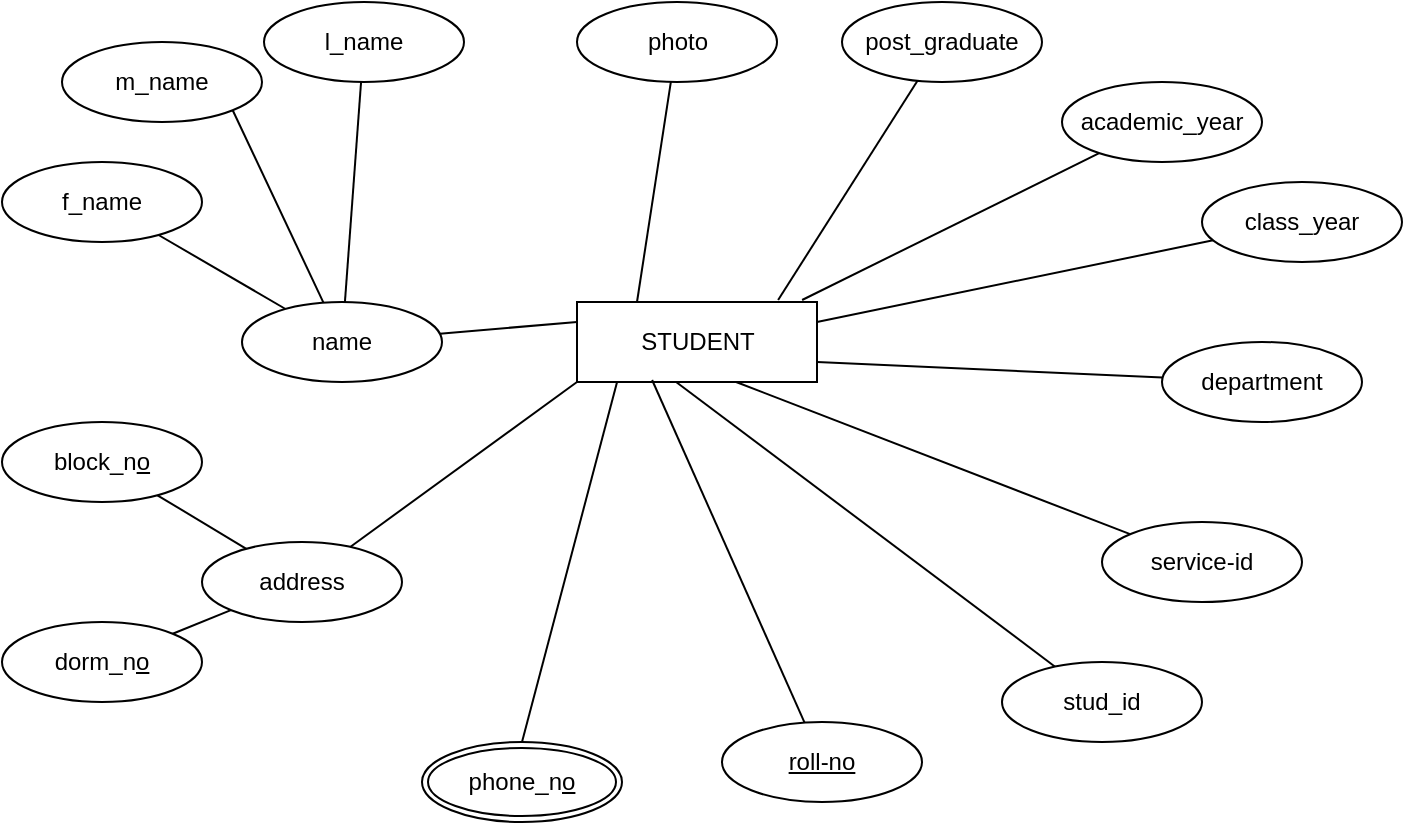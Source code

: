 <mxfile version="20.6.2" type="device" pages="5"><diagram id="R2lEEEUBdFMjLlhIrx00" name="student_entity"><mxGraphModel dx="868" dy="522" grid="1" gridSize="10" guides="1" tooltips="1" connect="1" arrows="1" fold="1" page="1" pageScale="1" pageWidth="1654" pageHeight="1169" math="0" shadow="0" extFonts="Permanent Marker^https://fonts.googleapis.com/css?family=Permanent+Marker"><root><mxCell id="0"/><mxCell id="1" parent="0"/><mxCell id="3lCLIs1Sbr82nIP9RDkH-2" value="STUDENT" style="rounded=0;whiteSpace=wrap;html=1;" parent="1" vertex="1"><mxGeometry x="347.5" y="190" width="120" height="40" as="geometry"/></mxCell><mxCell id="3lCLIs1Sbr82nIP9RDkH-45" style="edgeStyle=none;rounded=1;orthogonalLoop=1;jettySize=auto;html=1;entryX=0.167;entryY=1;entryDx=0;entryDy=0;entryPerimeter=0;strokeWidth=1;endArrow=none;endFill=0;exitX=0.5;exitY=0;exitDx=0;exitDy=0;" parent="1" source="eTL3BSv8FTnXXV01VEl--1" target="3lCLIs1Sbr82nIP9RDkH-2" edge="1"><mxGeometry relative="1" as="geometry"><mxPoint x="266" y="388" as="sourcePoint"/></mxGeometry></mxCell><mxCell id="eTL3BSv8FTnXXV01VEl--1" value="phone_n&lt;u&gt;o&lt;/u&gt;" style="ellipse;shape=doubleEllipse;margin=3;whiteSpace=wrap;html=1;align=center;" parent="1" vertex="1"><mxGeometry x="270" y="410" width="100" height="40" as="geometry"/></mxCell><mxCell id="eTL3BSv8FTnXXV01VEl--3" style="edgeStyle=none;rounded=1;orthogonalLoop=1;jettySize=auto;html=1;strokeWidth=1;endArrow=none;endFill=0;entryX=0.313;entryY=0.975;entryDx=0;entryDy=0;entryPerimeter=0;" parent="1" source="eTL3BSv8FTnXXV01VEl--2" target="3lCLIs1Sbr82nIP9RDkH-2" edge="1"><mxGeometry relative="1" as="geometry"/></mxCell><mxCell id="eTL3BSv8FTnXXV01VEl--2" value="&lt;u&gt;roll-no&lt;/u&gt;" style="ellipse;whiteSpace=wrap;html=1;align=center;" parent="1" vertex="1"><mxGeometry x="420" y="400" width="100" height="40" as="geometry"/></mxCell><mxCell id="eTL3BSv8FTnXXV01VEl--7" style="edgeStyle=none;rounded=1;orthogonalLoop=1;jettySize=auto;html=1;entryX=0.413;entryY=1;entryDx=0;entryDy=0;entryPerimeter=0;strokeWidth=1;endArrow=none;endFill=0;" parent="1" source="eTL3BSv8FTnXXV01VEl--6" target="3lCLIs1Sbr82nIP9RDkH-2" edge="1"><mxGeometry relative="1" as="geometry"/></mxCell><mxCell id="eTL3BSv8FTnXXV01VEl--6" value="stud_id" style="ellipse;whiteSpace=wrap;html=1;align=center;" parent="1" vertex="1"><mxGeometry x="560" y="370" width="100" height="40" as="geometry"/></mxCell><mxCell id="eTL3BSv8FTnXXV01VEl--9" style="edgeStyle=none;rounded=1;orthogonalLoop=1;jettySize=auto;html=1;entryX=0.663;entryY=1;entryDx=0;entryDy=0;entryPerimeter=0;strokeWidth=1;endArrow=none;endFill=0;" parent="1" source="eTL3BSv8FTnXXV01VEl--8" target="3lCLIs1Sbr82nIP9RDkH-2" edge="1"><mxGeometry relative="1" as="geometry"/></mxCell><mxCell id="eTL3BSv8FTnXXV01VEl--8" value="service-id" style="ellipse;whiteSpace=wrap;html=1;align=center;" parent="1" vertex="1"><mxGeometry x="610" y="300" width="100" height="40" as="geometry"/></mxCell><mxCell id="eTL3BSv8FTnXXV01VEl--12" style="edgeStyle=none;rounded=1;orthogonalLoop=1;jettySize=auto;html=1;strokeWidth=1;endArrow=none;endFill=0;entryX=1;entryY=0.75;entryDx=0;entryDy=0;" parent="1" source="eTL3BSv8FTnXXV01VEl--10" target="3lCLIs1Sbr82nIP9RDkH-2" edge="1"><mxGeometry relative="1" as="geometry"><mxPoint x="519.68" y="222.258" as="targetPoint"/></mxGeometry></mxCell><mxCell id="eTL3BSv8FTnXXV01VEl--10" value="department" style="ellipse;whiteSpace=wrap;html=1;align=center;" parent="1" vertex="1"><mxGeometry x="640" y="210" width="100" height="40" as="geometry"/></mxCell><mxCell id="eTL3BSv8FTnXXV01VEl--14" style="edgeStyle=none;rounded=1;orthogonalLoop=1;jettySize=auto;html=1;entryX=1;entryY=0.25;entryDx=0;entryDy=0;strokeWidth=1;endArrow=none;endFill=0;" parent="1" source="eTL3BSv8FTnXXV01VEl--13" target="3lCLIs1Sbr82nIP9RDkH-2" edge="1"><mxGeometry relative="1" as="geometry"/></mxCell><mxCell id="eTL3BSv8FTnXXV01VEl--13" value="class_year" style="ellipse;whiteSpace=wrap;html=1;align=center;" parent="1" vertex="1"><mxGeometry x="660" y="130" width="100" height="40" as="geometry"/></mxCell><mxCell id="eTL3BSv8FTnXXV01VEl--18" style="edgeStyle=none;rounded=1;orthogonalLoop=1;jettySize=auto;html=1;entryX=0.838;entryY=-0.025;entryDx=0;entryDy=0;entryPerimeter=0;strokeWidth=1;endArrow=none;endFill=0;" parent="1" source="eTL3BSv8FTnXXV01VEl--17" target="3lCLIs1Sbr82nIP9RDkH-2" edge="1"><mxGeometry relative="1" as="geometry"/></mxCell><mxCell id="eTL3BSv8FTnXXV01VEl--17" value="post_graduate" style="ellipse;whiteSpace=wrap;html=1;align=center;" parent="1" vertex="1"><mxGeometry x="480" y="40" width="100" height="40" as="geometry"/></mxCell><mxCell id="eTL3BSv8FTnXXV01VEl--28" style="edgeStyle=none;rounded=1;orthogonalLoop=1;jettySize=auto;html=1;entryX=0.25;entryY=0;entryDx=0;entryDy=0;strokeWidth=1;endArrow=none;endFill=0;" parent="1" source="eTL3BSv8FTnXXV01VEl--19" target="3lCLIs1Sbr82nIP9RDkH-2" edge="1"><mxGeometry relative="1" as="geometry"/></mxCell><mxCell id="eTL3BSv8FTnXXV01VEl--19" value="photo" style="ellipse;whiteSpace=wrap;html=1;align=center;" parent="1" vertex="1"><mxGeometry x="347.5" y="40" width="100" height="40" as="geometry"/></mxCell><mxCell id="eTL3BSv8FTnXXV01VEl--20" value="m_name" style="ellipse;whiteSpace=wrap;html=1;align=center;" parent="1" vertex="1"><mxGeometry x="90" y="60" width="100" height="40" as="geometry"/></mxCell><mxCell id="eTL3BSv8FTnXXV01VEl--21" value="l_name" style="ellipse;whiteSpace=wrap;html=1;align=center;" parent="1" vertex="1"><mxGeometry x="191" y="40" width="100" height="40" as="geometry"/></mxCell><mxCell id="eTL3BSv8FTnXXV01VEl--22" value="f_name" style="ellipse;whiteSpace=wrap;html=1;align=center;" parent="1" vertex="1"><mxGeometry x="60" y="120" width="100" height="40" as="geometry"/></mxCell><mxCell id="eTL3BSv8FTnXXV01VEl--25" style="edgeStyle=none;rounded=1;orthogonalLoop=1;jettySize=auto;html=1;strokeWidth=1;endArrow=none;endFill=0;" parent="1" source="eTL3BSv8FTnXXV01VEl--24" target="eTL3BSv8FTnXXV01VEl--21" edge="1"><mxGeometry relative="1" as="geometry"/></mxCell><mxCell id="eTL3BSv8FTnXXV01VEl--26" style="edgeStyle=none;rounded=1;orthogonalLoop=1;jettySize=auto;html=1;entryX=1;entryY=1;entryDx=0;entryDy=0;strokeWidth=1;endArrow=none;endFill=0;" parent="1" source="eTL3BSv8FTnXXV01VEl--24" target="eTL3BSv8FTnXXV01VEl--20" edge="1"><mxGeometry relative="1" as="geometry"/></mxCell><mxCell id="eTL3BSv8FTnXXV01VEl--27" style="edgeStyle=none;rounded=1;orthogonalLoop=1;jettySize=auto;html=1;strokeWidth=1;endArrow=none;endFill=0;" parent="1" source="eTL3BSv8FTnXXV01VEl--24" target="eTL3BSv8FTnXXV01VEl--22" edge="1"><mxGeometry relative="1" as="geometry"/></mxCell><mxCell id="eTL3BSv8FTnXXV01VEl--29" style="edgeStyle=none;rounded=1;orthogonalLoop=1;jettySize=auto;html=1;entryX=0;entryY=0.25;entryDx=0;entryDy=0;strokeWidth=1;endArrow=none;endFill=0;" parent="1" source="eTL3BSv8FTnXXV01VEl--24" target="3lCLIs1Sbr82nIP9RDkH-2" edge="1"><mxGeometry relative="1" as="geometry"/></mxCell><mxCell id="eTL3BSv8FTnXXV01VEl--24" value="name" style="ellipse;whiteSpace=wrap;html=1;align=center;" parent="1" vertex="1"><mxGeometry x="180" y="190" width="100" height="40" as="geometry"/></mxCell><mxCell id="eTL3BSv8FTnXXV01VEl--32" value="" style="edgeStyle=none;rounded=1;orthogonalLoop=1;jettySize=auto;html=1;strokeWidth=1;endArrow=none;endFill=0;" parent="1" source="eTL3BSv8FTnXXV01VEl--30" target="eTL3BSv8FTnXXV01VEl--31" edge="1"><mxGeometry relative="1" as="geometry"/></mxCell><mxCell id="eTL3BSv8FTnXXV01VEl--34" value="" style="edgeStyle=none;rounded=1;orthogonalLoop=1;jettySize=auto;html=1;strokeWidth=1;endArrow=none;endFill=0;" parent="1" source="eTL3BSv8FTnXXV01VEl--30" target="eTL3BSv8FTnXXV01VEl--33" edge="1"><mxGeometry relative="1" as="geometry"/></mxCell><mxCell id="eTL3BSv8FTnXXV01VEl--35" style="edgeStyle=none;rounded=1;orthogonalLoop=1;jettySize=auto;html=1;entryX=0;entryY=1;entryDx=0;entryDy=0;strokeWidth=1;endArrow=none;endFill=0;" parent="1" source="eTL3BSv8FTnXXV01VEl--30" target="3lCLIs1Sbr82nIP9RDkH-2" edge="1"><mxGeometry relative="1" as="geometry"/></mxCell><mxCell id="eTL3BSv8FTnXXV01VEl--30" value="address" style="ellipse;whiteSpace=wrap;html=1;align=center;" parent="1" vertex="1"><mxGeometry x="160" y="310" width="100" height="40" as="geometry"/></mxCell><mxCell id="eTL3BSv8FTnXXV01VEl--31" value="block_n&lt;u&gt;o&lt;/u&gt;" style="ellipse;whiteSpace=wrap;html=1;align=center;" parent="1" vertex="1"><mxGeometry x="60" y="250" width="100" height="40" as="geometry"/></mxCell><mxCell id="eTL3BSv8FTnXXV01VEl--33" value="dorm_n&lt;u&gt;o&lt;/u&gt;" style="ellipse;whiteSpace=wrap;html=1;align=center;" parent="1" vertex="1"><mxGeometry x="60" y="350" width="100" height="40" as="geometry"/></mxCell><mxCell id="PT-zSwNJABJ3bzTYRaYf-3" style="edgeStyle=none;rounded=0;orthogonalLoop=1;jettySize=auto;html=1;entryX=0.938;entryY=-0.025;entryDx=0;entryDy=0;entryPerimeter=0;fontSize=12;startArrow=none;startFill=0;endArrow=none;endFill=0;" edge="1" parent="1" source="PT-zSwNJABJ3bzTYRaYf-1" target="3lCLIs1Sbr82nIP9RDkH-2"><mxGeometry relative="1" as="geometry"/></mxCell><mxCell id="PT-zSwNJABJ3bzTYRaYf-1" value="academic_year" style="ellipse;whiteSpace=wrap;html=1;align=center;fontSize=12;" vertex="1" parent="1"><mxGeometry x="590" y="80" width="100" height="40" as="geometry"/></mxCell></root></mxGraphModel></diagram><diagram id="e_p_36cHYOEIlNm9O7Ch" name="device_entity"><mxGraphModel dx="423" dy="513" grid="1" gridSize="10" guides="1" tooltips="1" connect="1" arrows="1" fold="1" page="1" pageScale="1" pageWidth="850" pageHeight="1100" math="0" shadow="0"><root><mxCell id="0"/><mxCell id="1" parent="0"/><mxCell id="GQOPeoByC47zeaGwBB3a-14" style="edgeStyle=none;rounded=1;orthogonalLoop=1;jettySize=auto;html=1;strokeWidth=1;endArrow=none;endFill=0;" parent="1" source="GQOPeoByC47zeaGwBB3a-1" target="GQOPeoByC47zeaGwBB3a-36" edge="1"><mxGeometry relative="1" as="geometry"><mxPoint x="535.732" y="326.795" as="targetPoint"/></mxGeometry></mxCell><mxCell id="GQOPeoByC47zeaGwBB3a-15" value="" style="edgeStyle=none;rounded=1;orthogonalLoop=1;jettySize=auto;html=1;strokeWidth=1;endArrow=none;endFill=0;entryX=0;entryY=0.5;entryDx=0;entryDy=0;" parent="1" source="GQOPeoByC47zeaGwBB3a-1" target="GQOPeoByC47zeaGwBB3a-33" edge="1"><mxGeometry relative="1" as="geometry"><mxPoint x="534.605" y="226.017" as="targetPoint"/></mxGeometry></mxCell><mxCell id="GQOPeoByC47zeaGwBB3a-18" value="" style="edgeStyle=none;rounded=1;orthogonalLoop=1;jettySize=auto;html=1;strokeWidth=1;endArrow=none;endFill=0;" parent="1" source="GQOPeoByC47zeaGwBB3a-1" target="GQOPeoByC47zeaGwBB3a-41" edge="1"><mxGeometry relative="1" as="geometry"><mxPoint x="430" y="140" as="targetPoint"/></mxGeometry></mxCell><mxCell id="GQOPeoByC47zeaGwBB3a-19" style="edgeStyle=none;rounded=1;orthogonalLoop=1;jettySize=auto;html=1;strokeWidth=1;endArrow=none;endFill=0;" parent="1" source="GQOPeoByC47zeaGwBB3a-1" edge="1"><mxGeometry relative="1" as="geometry"><mxPoint x="355" y="140" as="targetPoint"/></mxGeometry></mxCell><mxCell id="GQOPeoByC47zeaGwBB3a-20" value="" style="edgeStyle=none;rounded=1;orthogonalLoop=1;jettySize=auto;html=1;strokeWidth=1;endArrow=none;endFill=0;" parent="1" source="GQOPeoByC47zeaGwBB3a-1" target="GQOPeoByC47zeaGwBB3a-39" edge="1"><mxGeometry relative="1" as="geometry"><mxPoint x="258.848" y="279.379" as="targetPoint"/></mxGeometry></mxCell><mxCell id="GQOPeoByC47zeaGwBB3a-21" style="edgeStyle=none;rounded=1;orthogonalLoop=1;jettySize=auto;html=1;strokeWidth=1;endArrow=none;endFill=0;" parent="1" source="GQOPeoByC47zeaGwBB3a-1" target="GQOPeoByC47zeaGwBB3a-32" edge="1"><mxGeometry relative="1" as="geometry"><mxPoint x="238.862" y="190.73" as="targetPoint"/></mxGeometry></mxCell><mxCell id="GQOPeoByC47zeaGwBB3a-1" value="DEVICE" style="rounded=0;whiteSpace=wrap;html=1;" parent="1" vertex="1"><mxGeometry x="375" y="250" width="100" height="40" as="geometry"/></mxCell><mxCell id="GQOPeoByC47zeaGwBB3a-9" style="edgeStyle=none;rounded=1;orthogonalLoop=1;jettySize=auto;html=1;exitX=0;exitY=0.5;exitDx=0;exitDy=0;strokeWidth=1;endArrow=none;endFill=0;" parent="1" edge="1"><mxGeometry relative="1" as="geometry"><mxPoint x="530" y="215" as="sourcePoint"/><mxPoint x="530" y="215" as="targetPoint"/></mxGeometry></mxCell><mxCell id="GQOPeoByC47zeaGwBB3a-27" value="" style="edgeStyle=none;rounded=1;orthogonalLoop=1;jettySize=auto;html=1;strokeWidth=1;endArrow=none;endFill=0;" parent="1" source="GQOPeoByC47zeaGwBB3a-37" target="GQOPeoByC47zeaGwBB3a-1" edge="1"><mxGeometry relative="1" as="geometry"><mxPoint x="422.603" y="380.035" as="sourcePoint"/></mxGeometry></mxCell><mxCell id="GQOPeoByC47zeaGwBB3a-26" style="edgeStyle=none;rounded=1;orthogonalLoop=1;jettySize=auto;html=1;strokeWidth=1;endArrow=none;endFill=0;" parent="1" source="GQOPeoByC47zeaGwBB3a-38" target="GQOPeoByC47zeaGwBB3a-1" edge="1"><mxGeometry relative="1" as="geometry"><mxPoint x="320.495" y="361.529" as="sourcePoint"/></mxGeometry></mxCell><mxCell id="GQOPeoByC47zeaGwBB3a-32" value="&lt;span style=&quot;border-bottom: 1px dotted&quot;&gt;sevice-id&lt;/span&gt;" style="ellipse;whiteSpace=wrap;html=1;align=center;" parent="1" vertex="1"><mxGeometry x="170" y="160" width="100" height="40" as="geometry"/></mxCell><mxCell id="GQOPeoByC47zeaGwBB3a-33" value="roll-no" style="ellipse;whiteSpace=wrap;html=1;align=center;fontStyle=4;" parent="1" vertex="1"><mxGeometry x="550" y="210" width="100" height="40" as="geometry"/></mxCell><mxCell id="GQOPeoByC47zeaGwBB3a-36" value="device_type" style="ellipse;whiteSpace=wrap;html=1;align=center;" parent="1" vertex="1"><mxGeometry x="530" y="330" width="100" height="40" as="geometry"/></mxCell><mxCell id="GQOPeoByC47zeaGwBB3a-37" value="brand" style="ellipse;whiteSpace=wrap;html=1;align=center;" parent="1" vertex="1"><mxGeometry x="400" y="400" width="100" height="40" as="geometry"/></mxCell><mxCell id="GQOPeoByC47zeaGwBB3a-38" value="date" style="ellipse;whiteSpace=wrap;html=1;align=center;" parent="1" vertex="1"><mxGeometry x="230" y="380" width="100" height="40" as="geometry"/></mxCell><mxCell id="GQOPeoByC47zeaGwBB3a-39" value="photo" style="ellipse;whiteSpace=wrap;html=1;align=center;" parent="1" vertex="1"><mxGeometry x="130" y="270" width="100" height="40" as="geometry"/></mxCell><mxCell id="GQOPeoByC47zeaGwBB3a-40" value="serial_n&lt;u&gt;o&lt;/u&gt;" style="ellipse;whiteSpace=wrap;html=1;align=center;" parent="1" vertex="1"><mxGeometry x="300" y="100" width="100" height="40" as="geometry"/></mxCell><mxCell id="GQOPeoByC47zeaGwBB3a-41" value="color" style="ellipse;whiteSpace=wrap;html=1;align=center;" parent="1" vertex="1"><mxGeometry x="425" y="90" width="100" height="40" as="geometry"/></mxCell></root></mxGraphModel></diagram><diagram id="d1ASBF0W_-MJeAPQXUZo" name="user_entity"><mxGraphModel dx="604" dy="733" grid="1" gridSize="10" guides="1" tooltips="1" connect="1" arrows="1" fold="1" page="1" pageScale="1" pageWidth="1654" pageHeight="1169" math="0" shadow="0"><root><mxCell id="0"/><mxCell id="1" parent="0"/><mxCell id="t7Odq8k7N0kb7ET9zc82-8" value="" style="rounded=0;orthogonalLoop=1;jettySize=auto;html=1;endArrow=none;endFill=0;exitX=0.5;exitY=0;exitDx=0;exitDy=0;" edge="1" parent="1" source="t7Odq8k7N0kb7ET9zc82-1" target="t7Odq8k7N0kb7ET9zc82-5"><mxGeometry relative="1" as="geometry"/></mxCell><mxCell id="t7Odq8k7N0kb7ET9zc82-9" value="" style="rounded=0;orthogonalLoop=1;jettySize=auto;html=1;startArrow=none;startFill=0;endArrow=none;endFill=0;" edge="1" parent="1" source="t7Odq8k7N0kb7ET9zc82-1" target="t7Odq8k7N0kb7ET9zc82-6"><mxGeometry relative="1" as="geometry"/></mxCell><mxCell id="t7Odq8k7N0kb7ET9zc82-12" value="" style="rounded=0;orthogonalLoop=1;jettySize=auto;html=1;startArrow=none;startFill=0;endArrow=none;endFill=0;" edge="1" parent="1" source="t7Odq8k7N0kb7ET9zc82-1" target="t7Odq8k7N0kb7ET9zc82-4"><mxGeometry relative="1" as="geometry"/></mxCell><mxCell id="t7Odq8k7N0kb7ET9zc82-15" style="edgeStyle=none;rounded=0;orthogonalLoop=1;jettySize=auto;html=1;entryX=0;entryY=0.5;entryDx=0;entryDy=0;startArrow=none;startFill=0;endArrow=none;endFill=0;" edge="1" parent="1" source="t7Odq8k7N0kb7ET9zc82-1" target="t7Odq8k7N0kb7ET9zc82-13"><mxGeometry relative="1" as="geometry"/></mxCell><mxCell id="t7Odq8k7N0kb7ET9zc82-1" value="user" style="whiteSpace=wrap;html=1;align=center;" vertex="1" parent="1"><mxGeometry x="390" y="220" width="100" height="40" as="geometry"/></mxCell><mxCell id="t7Odq8k7N0kb7ET9zc82-4" value="user_name" style="ellipse;whiteSpace=wrap;html=1;align=center;" vertex="1" parent="1"><mxGeometry x="570" y="100" width="100" height="40" as="geometry"/></mxCell><mxCell id="t7Odq8k7N0kb7ET9zc82-5" value="email" style="ellipse;whiteSpace=wrap;html=1;align=center;" vertex="1" parent="1"><mxGeometry x="390" y="80" width="100" height="40" as="geometry"/></mxCell><mxCell id="t7Odq8k7N0kb7ET9zc82-6" value="password" style="ellipse;whiteSpace=wrap;html=1;align=center;" vertex="1" parent="1"><mxGeometry x="220" y="100" width="100" height="40" as="geometry"/></mxCell><mxCell id="t7Odq8k7N0kb7ET9zc82-13" value="user-id" style="ellipse;whiteSpace=wrap;html=1;align=center;fontStyle=5" vertex="1" parent="1"><mxGeometry x="660" y="220" width="100" height="40" as="geometry"/></mxCell></root></mxGraphModel></diagram><diagram id="P3N2d-zeTE78pfzQYs5k" name="student_device_relationship"><mxGraphModel dx="3408" dy="2024" grid="1" gridSize="10" guides="1" tooltips="1" connect="1" arrows="1" fold="1" page="1" pageScale="1" pageWidth="1654" pageHeight="1169" math="0" shadow="0"><root><mxCell id="0"/><mxCell id="1" parent="0"/><mxCell id="fRx49H_RAVgk8YEWT7UX-19" style="edgeStyle=none;rounded=1;orthogonalLoop=1;jettySize=auto;html=1;strokeWidth=1;endArrow=none;endFill=0;" parent="1" source="fRx49H_RAVgk8YEWT7UX-25" target="fRx49H_RAVgk8YEWT7UX-31" edge="1"><mxGeometry relative="1" as="geometry"><mxPoint x="425.732" y="266.795" as="targetPoint"/></mxGeometry></mxCell><mxCell id="fRx49H_RAVgk8YEWT7UX-20" value="" style="edgeStyle=none;rounded=1;orthogonalLoop=1;jettySize=auto;html=1;strokeWidth=1;endArrow=none;endFill=0;entryX=0;entryY=0.5;entryDx=0;entryDy=0;" parent="1" source="fRx49H_RAVgk8YEWT7UX-25" target="fRx49H_RAVgk8YEWT7UX-30" edge="1"><mxGeometry relative="1" as="geometry"><mxPoint x="424.605" y="166.017" as="targetPoint"/></mxGeometry></mxCell><mxCell id="fRx49H_RAVgk8YEWT7UX-21" value="" style="edgeStyle=none;rounded=1;orthogonalLoop=1;jettySize=auto;html=1;strokeWidth=1;endArrow=none;endFill=0;" parent="1" source="fRx49H_RAVgk8YEWT7UX-25" target="fRx49H_RAVgk8YEWT7UX-36" edge="1"><mxGeometry relative="1" as="geometry"><mxPoint x="320" y="80" as="targetPoint"/></mxGeometry></mxCell><mxCell id="fRx49H_RAVgk8YEWT7UX-22" style="edgeStyle=none;rounded=1;orthogonalLoop=1;jettySize=auto;html=1;strokeWidth=1;endArrow=none;endFill=0;" parent="1" source="fRx49H_RAVgk8YEWT7UX-25" edge="1"><mxGeometry relative="1" as="geometry"><mxPoint x="245.0" y="80" as="targetPoint"/></mxGeometry></mxCell><mxCell id="fRx49H_RAVgk8YEWT7UX-23" value="" style="edgeStyle=none;rounded=1;orthogonalLoop=1;jettySize=auto;html=1;strokeWidth=1;endArrow=none;endFill=0;" parent="1" source="fRx49H_RAVgk8YEWT7UX-25" target="fRx49H_RAVgk8YEWT7UX-34" edge="1"><mxGeometry relative="1" as="geometry"><mxPoint x="148.848" y="219.379" as="targetPoint"/></mxGeometry></mxCell><mxCell id="fRx49H_RAVgk8YEWT7UX-24" style="edgeStyle=none;rounded=1;orthogonalLoop=1;jettySize=auto;html=1;strokeWidth=1;endArrow=none;endFill=0;" parent="1" source="fRx49H_RAVgk8YEWT7UX-25" target="fRx49H_RAVgk8YEWT7UX-29" edge="1"><mxGeometry relative="1" as="geometry"><mxPoint x="128.862" y="130.73" as="targetPoint"/></mxGeometry></mxCell><mxCell id="755htDUIhLSnTS7rdCiu-70" value="" style="edgeStyle=none;rounded=1;orthogonalLoop=1;jettySize=auto;html=1;strokeWidth=1;endArrow=none;endFill=0;entryX=0;entryY=0.5;entryDx=0;entryDy=0;startArrow=ERoneToMany;startFill=0;" parent="1" source="fRx49H_RAVgk8YEWT7UX-25" target="755htDUIhLSnTS7rdCiu-69" edge="1"><mxGeometry relative="1" as="geometry"><mxPoint x="315" y="710" as="targetPoint"/><Array as="points"><mxPoint x="320" y="700"/></Array></mxGeometry></mxCell><mxCell id="fRx49H_RAVgk8YEWT7UX-25" value="DEVICE" style="rounded=0;whiteSpace=wrap;html=1;" parent="1" vertex="1"><mxGeometry x="265" y="190" width="100" height="40" as="geometry"/></mxCell><mxCell id="fRx49H_RAVgk8YEWT7UX-26" style="edgeStyle=none;rounded=1;orthogonalLoop=1;jettySize=auto;html=1;exitX=0;exitY=0.5;exitDx=0;exitDy=0;strokeWidth=1;endArrow=none;endFill=0;" parent="1" edge="1"><mxGeometry relative="1" as="geometry"><mxPoint x="420.0" y="155" as="sourcePoint"/><mxPoint x="420.0" y="155" as="targetPoint"/></mxGeometry></mxCell><mxCell id="fRx49H_RAVgk8YEWT7UX-27" value="" style="edgeStyle=none;rounded=1;orthogonalLoop=1;jettySize=auto;html=1;strokeWidth=1;endArrow=none;endFill=0;" parent="1" source="fRx49H_RAVgk8YEWT7UX-32" target="fRx49H_RAVgk8YEWT7UX-25" edge="1"><mxGeometry relative="1" as="geometry"><mxPoint x="312.603" y="320.035" as="sourcePoint"/></mxGeometry></mxCell><mxCell id="fRx49H_RAVgk8YEWT7UX-28" style="edgeStyle=none;rounded=1;orthogonalLoop=1;jettySize=auto;html=1;strokeWidth=1;endArrow=none;endFill=0;" parent="1" source="fRx49H_RAVgk8YEWT7UX-33" target="fRx49H_RAVgk8YEWT7UX-25" edge="1"><mxGeometry relative="1" as="geometry"><mxPoint x="210.495" y="301.529" as="sourcePoint"/></mxGeometry></mxCell><mxCell id="fRx49H_RAVgk8YEWT7UX-29" value="&lt;span style=&quot;border-bottom: 1px dotted&quot;&gt;sevice-id&lt;/span&gt;" style="ellipse;whiteSpace=wrap;html=1;align=center;" parent="1" vertex="1"><mxGeometry x="60" y="100" width="100" height="40" as="geometry"/></mxCell><mxCell id="fRx49H_RAVgk8YEWT7UX-30" value="roll-no" style="ellipse;whiteSpace=wrap;html=1;align=center;fontStyle=4;" parent="1" vertex="1"><mxGeometry x="450" y="90" width="100" height="40" as="geometry"/></mxCell><mxCell id="fRx49H_RAVgk8YEWT7UX-31" value="device_type" style="ellipse;whiteSpace=wrap;html=1;align=center;" parent="1" vertex="1"><mxGeometry x="470" y="200" width="100" height="40" as="geometry"/></mxCell><mxCell id="fRx49H_RAVgk8YEWT7UX-32" value="brand" style="ellipse;whiteSpace=wrap;html=1;align=center;" parent="1" vertex="1"><mxGeometry x="400" y="300" width="100" height="40" as="geometry"/></mxCell><mxCell id="fRx49H_RAVgk8YEWT7UX-33" value="date" style="ellipse;whiteSpace=wrap;html=1;align=center;" parent="1" vertex="1"><mxGeometry x="120" y="320" width="100" height="40" as="geometry"/></mxCell><mxCell id="fRx49H_RAVgk8YEWT7UX-34" value="photo" style="ellipse;whiteSpace=wrap;html=1;align=center;" parent="1" vertex="1"><mxGeometry x="20" y="210" width="100" height="40" as="geometry"/></mxCell><mxCell id="fRx49H_RAVgk8YEWT7UX-35" value="serial_n&lt;u&gt;o&lt;/u&gt;" style="ellipse;whiteSpace=wrap;html=1;align=center;" parent="1" vertex="1"><mxGeometry x="190" y="40" width="100" height="40" as="geometry"/></mxCell><mxCell id="fRx49H_RAVgk8YEWT7UX-36" value="color" style="ellipse;whiteSpace=wrap;html=1;align=center;" parent="1" vertex="1"><mxGeometry x="315" y="30" width="100" height="40" as="geometry"/></mxCell><mxCell id="755htDUIhLSnTS7rdCiu-106" style="edgeStyle=none;rounded=1;orthogonalLoop=1;jettySize=auto;html=1;strokeWidth=1;fontSize=23;endArrow=none;endFill=0;startArrow=ERone;startFill=0;entryX=1;entryY=0.5;entryDx=0;entryDy=0;exitX=0;exitY=0.5;exitDx=0;exitDy=0;" parent="1" source="755htDUIhLSnTS7rdCiu-75" target="755htDUIhLSnTS7rdCiu-69" edge="1"><mxGeometry relative="1" as="geometry"><mxPoint x="1050" y="700" as="sourcePoint"/><mxPoint x="680" y="650" as="targetPoint"/><Array as="points"><mxPoint x="730" y="700"/></Array></mxGeometry></mxCell><mxCell id="755htDUIhLSnTS7rdCiu-69" value="&lt;font style=&quot;font-size: 23px;&quot;&gt;has&lt;/font&gt;" style="rhombus;whiteSpace=wrap;html=1;rounded=0;" parent="1" vertex="1"><mxGeometry x="430" y="625" width="210" height="150" as="geometry"/></mxCell><mxCell id="755htDUIhLSnTS7rdCiu-75" value="STUDENT" style="rounded=0;whiteSpace=wrap;html=1;" parent="1" vertex="1"><mxGeometry x="1057.5" y="680" width="120" height="40" as="geometry"/></mxCell><mxCell id="755htDUIhLSnTS7rdCiu-76" style="edgeStyle=none;rounded=1;orthogonalLoop=1;jettySize=auto;html=1;entryX=0.167;entryY=1;entryDx=0;entryDy=0;entryPerimeter=0;strokeWidth=1;endArrow=none;endFill=0;exitX=0.5;exitY=0;exitDx=0;exitDy=0;" parent="1" source="755htDUIhLSnTS7rdCiu-77" target="755htDUIhLSnTS7rdCiu-75" edge="1"><mxGeometry relative="1" as="geometry"><mxPoint x="976" y="878" as="sourcePoint"/></mxGeometry></mxCell><mxCell id="755htDUIhLSnTS7rdCiu-77" value="phone_n&lt;u&gt;o&lt;/u&gt;" style="ellipse;shape=doubleEllipse;margin=3;whiteSpace=wrap;html=1;align=center;" parent="1" vertex="1"><mxGeometry x="980" y="900" width="100" height="40" as="geometry"/></mxCell><mxCell id="755htDUIhLSnTS7rdCiu-78" style="edgeStyle=none;rounded=1;orthogonalLoop=1;jettySize=auto;html=1;strokeWidth=1;endArrow=none;endFill=0;entryX=0.313;entryY=0.975;entryDx=0;entryDy=0;entryPerimeter=0;" parent="1" source="755htDUIhLSnTS7rdCiu-79" target="755htDUIhLSnTS7rdCiu-75" edge="1"><mxGeometry relative="1" as="geometry"/></mxCell><mxCell id="755htDUIhLSnTS7rdCiu-79" value="roll_n&lt;u&gt;o&lt;/u&gt;" style="ellipse;whiteSpace=wrap;html=1;align=center;" parent="1" vertex="1"><mxGeometry x="1130" y="890" width="100" height="40" as="geometry"/></mxCell><mxCell id="755htDUIhLSnTS7rdCiu-80" style="edgeStyle=none;rounded=1;orthogonalLoop=1;jettySize=auto;html=1;entryX=0.413;entryY=1;entryDx=0;entryDy=0;entryPerimeter=0;strokeWidth=1;endArrow=none;endFill=0;" parent="1" source="755htDUIhLSnTS7rdCiu-81" target="755htDUIhLSnTS7rdCiu-75" edge="1"><mxGeometry relative="1" as="geometry"/></mxCell><mxCell id="755htDUIhLSnTS7rdCiu-81" value="stud_id" style="ellipse;whiteSpace=wrap;html=1;align=center;" parent="1" vertex="1"><mxGeometry x="1270" y="860" width="100" height="40" as="geometry"/></mxCell><mxCell id="755htDUIhLSnTS7rdCiu-82" style="edgeStyle=none;rounded=1;orthogonalLoop=1;jettySize=auto;html=1;entryX=0.663;entryY=1;entryDx=0;entryDy=0;entryPerimeter=0;strokeWidth=1;endArrow=none;endFill=0;" parent="1" source="755htDUIhLSnTS7rdCiu-83" target="755htDUIhLSnTS7rdCiu-75" edge="1"><mxGeometry relative="1" as="geometry"/></mxCell><mxCell id="755htDUIhLSnTS7rdCiu-83" value="&lt;u&gt;service-id&lt;/u&gt;" style="ellipse;whiteSpace=wrap;html=1;align=center;" parent="1" vertex="1"><mxGeometry x="1320" y="790" width="100" height="40" as="geometry"/></mxCell><mxCell id="755htDUIhLSnTS7rdCiu-84" style="edgeStyle=none;rounded=1;orthogonalLoop=1;jettySize=auto;html=1;strokeWidth=1;endArrow=none;endFill=0;entryX=1;entryY=0.75;entryDx=0;entryDy=0;" parent="1" source="755htDUIhLSnTS7rdCiu-85" target="755htDUIhLSnTS7rdCiu-75" edge="1"><mxGeometry relative="1" as="geometry"><mxPoint x="1229.68" y="712.258" as="targetPoint"/></mxGeometry></mxCell><mxCell id="755htDUIhLSnTS7rdCiu-85" value="department" style="ellipse;whiteSpace=wrap;html=1;align=center;" parent="1" vertex="1"><mxGeometry x="1350" y="700" width="100" height="40" as="geometry"/></mxCell><mxCell id="755htDUIhLSnTS7rdCiu-86" style="edgeStyle=none;rounded=1;orthogonalLoop=1;jettySize=auto;html=1;entryX=1;entryY=0.25;entryDx=0;entryDy=0;strokeWidth=1;endArrow=none;endFill=0;" parent="1" source="755htDUIhLSnTS7rdCiu-87" target="755htDUIhLSnTS7rdCiu-75" edge="1"><mxGeometry relative="1" as="geometry"/></mxCell><mxCell id="755htDUIhLSnTS7rdCiu-87" value="class_year" style="ellipse;whiteSpace=wrap;html=1;align=center;" parent="1" vertex="1"><mxGeometry x="1370" y="620" width="100" height="40" as="geometry"/></mxCell><mxCell id="755htDUIhLSnTS7rdCiu-88" style="edgeStyle=none;rounded=1;orthogonalLoop=1;jettySize=auto;html=1;entryX=0.838;entryY=-0.025;entryDx=0;entryDy=0;entryPerimeter=0;strokeWidth=1;endArrow=none;endFill=0;" parent="1" source="755htDUIhLSnTS7rdCiu-89" target="755htDUIhLSnTS7rdCiu-75" edge="1"><mxGeometry relative="1" as="geometry"/></mxCell><mxCell id="755htDUIhLSnTS7rdCiu-89" value="post_graduate" style="ellipse;whiteSpace=wrap;html=1;align=center;" parent="1" vertex="1"><mxGeometry x="1240" y="550" width="100" height="40" as="geometry"/></mxCell><mxCell id="755htDUIhLSnTS7rdCiu-90" style="edgeStyle=none;rounded=1;orthogonalLoop=1;jettySize=auto;html=1;entryX=0.25;entryY=0;entryDx=0;entryDy=0;strokeWidth=1;endArrow=none;endFill=0;" parent="1" source="755htDUIhLSnTS7rdCiu-91" target="755htDUIhLSnTS7rdCiu-75" edge="1"><mxGeometry relative="1" as="geometry"/></mxCell><mxCell id="755htDUIhLSnTS7rdCiu-91" value="photo" style="ellipse;whiteSpace=wrap;html=1;align=center;" parent="1" vertex="1"><mxGeometry x="1000" y="480" width="100" height="40" as="geometry"/></mxCell><mxCell id="755htDUIhLSnTS7rdCiu-92" value="m_name" style="ellipse;whiteSpace=wrap;html=1;align=center;" parent="1" vertex="1"><mxGeometry x="800" y="550" width="100" height="40" as="geometry"/></mxCell><mxCell id="755htDUIhLSnTS7rdCiu-93" value="l_name" style="ellipse;whiteSpace=wrap;html=1;align=center;" parent="1" vertex="1"><mxGeometry x="901" y="530" width="100" height="40" as="geometry"/></mxCell><mxCell id="755htDUIhLSnTS7rdCiu-94" value="f_name" style="ellipse;whiteSpace=wrap;html=1;align=center;" parent="1" vertex="1"><mxGeometry x="770" y="610" width="100" height="40" as="geometry"/></mxCell><mxCell id="755htDUIhLSnTS7rdCiu-95" style="edgeStyle=none;rounded=1;orthogonalLoop=1;jettySize=auto;html=1;strokeWidth=1;endArrow=none;endFill=0;" parent="1" source="755htDUIhLSnTS7rdCiu-99" target="755htDUIhLSnTS7rdCiu-93" edge="1"><mxGeometry relative="1" as="geometry"/></mxCell><mxCell id="755htDUIhLSnTS7rdCiu-96" style="edgeStyle=none;rounded=1;orthogonalLoop=1;jettySize=auto;html=1;entryX=1;entryY=1;entryDx=0;entryDy=0;strokeWidth=1;endArrow=none;endFill=0;" parent="1" source="755htDUIhLSnTS7rdCiu-99" target="755htDUIhLSnTS7rdCiu-92" edge="1"><mxGeometry relative="1" as="geometry"/></mxCell><mxCell id="755htDUIhLSnTS7rdCiu-97" style="edgeStyle=none;rounded=1;orthogonalLoop=1;jettySize=auto;html=1;strokeWidth=1;endArrow=none;endFill=0;" parent="1" source="755htDUIhLSnTS7rdCiu-99" target="755htDUIhLSnTS7rdCiu-94" edge="1"><mxGeometry relative="1" as="geometry"/></mxCell><mxCell id="755htDUIhLSnTS7rdCiu-98" style="edgeStyle=none;rounded=1;orthogonalLoop=1;jettySize=auto;html=1;entryX=0;entryY=0.25;entryDx=0;entryDy=0;strokeWidth=1;endArrow=none;endFill=0;" parent="1" source="755htDUIhLSnTS7rdCiu-99" target="755htDUIhLSnTS7rdCiu-75" edge="1"><mxGeometry relative="1" as="geometry"/></mxCell><mxCell id="755htDUIhLSnTS7rdCiu-99" value="name" style="ellipse;whiteSpace=wrap;html=1;align=center;" parent="1" vertex="1"><mxGeometry x="910" y="650" width="100" height="40" as="geometry"/></mxCell><mxCell id="755htDUIhLSnTS7rdCiu-100" value="" style="edgeStyle=none;rounded=1;orthogonalLoop=1;jettySize=auto;html=1;strokeWidth=1;endArrow=none;endFill=0;" parent="1" source="755htDUIhLSnTS7rdCiu-103" target="755htDUIhLSnTS7rdCiu-104" edge="1"><mxGeometry relative="1" as="geometry"/></mxCell><mxCell id="755htDUIhLSnTS7rdCiu-101" value="" style="edgeStyle=none;rounded=1;orthogonalLoop=1;jettySize=auto;html=1;strokeWidth=1;endArrow=none;endFill=0;" parent="1" source="755htDUIhLSnTS7rdCiu-103" target="755htDUIhLSnTS7rdCiu-105" edge="1"><mxGeometry relative="1" as="geometry"/></mxCell><mxCell id="755htDUIhLSnTS7rdCiu-102" style="edgeStyle=none;rounded=1;orthogonalLoop=1;jettySize=auto;html=1;entryX=0;entryY=1;entryDx=0;entryDy=0;strokeWidth=1;endArrow=none;endFill=0;" parent="1" source="755htDUIhLSnTS7rdCiu-103" target="755htDUIhLSnTS7rdCiu-75" edge="1"><mxGeometry relative="1" as="geometry"/></mxCell><mxCell id="755htDUIhLSnTS7rdCiu-103" value="address" style="ellipse;whiteSpace=wrap;html=1;align=center;" parent="1" vertex="1"><mxGeometry x="870" y="800" width="100" height="40" as="geometry"/></mxCell><mxCell id="755htDUIhLSnTS7rdCiu-104" value="block_n&lt;u&gt;o&lt;/u&gt;" style="ellipse;whiteSpace=wrap;html=1;align=center;" parent="1" vertex="1"><mxGeometry x="770" y="740" width="100" height="40" as="geometry"/></mxCell><mxCell id="755htDUIhLSnTS7rdCiu-105" value="dorm_n&lt;u&gt;o&lt;/u&gt;" style="ellipse;whiteSpace=wrap;html=1;align=center;" parent="1" vertex="1"><mxGeometry x="770" y="840" width="100" height="40" as="geometry"/></mxCell><mxCell id="WoZBfMjJ5P8Nj-rIT-yA-28" value="" style="rounded=0;orthogonalLoop=1;jettySize=auto;html=1;endArrow=none;endFill=0;exitX=0.5;exitY=0;exitDx=0;exitDy=0;" edge="1" parent="1" source="WoZBfMjJ5P8Nj-rIT-yA-32" target="WoZBfMjJ5P8Nj-rIT-yA-34"><mxGeometry relative="1" as="geometry"/></mxCell><mxCell id="WoZBfMjJ5P8Nj-rIT-yA-29" value="" style="rounded=0;orthogonalLoop=1;jettySize=auto;html=1;startArrow=none;startFill=0;endArrow=none;endFill=0;" edge="1" parent="1" source="WoZBfMjJ5P8Nj-rIT-yA-32" target="WoZBfMjJ5P8Nj-rIT-yA-35"><mxGeometry relative="1" as="geometry"/></mxCell><mxCell id="WoZBfMjJ5P8Nj-rIT-yA-30" value="" style="rounded=0;orthogonalLoop=1;jettySize=auto;html=1;startArrow=none;startFill=0;endArrow=none;endFill=0;" edge="1" parent="1" source="WoZBfMjJ5P8Nj-rIT-yA-32" target="WoZBfMjJ5P8Nj-rIT-yA-33"><mxGeometry relative="1" as="geometry"/></mxCell><mxCell id="WoZBfMjJ5P8Nj-rIT-yA-31" style="edgeStyle=none;rounded=0;orthogonalLoop=1;jettySize=auto;html=1;entryX=0;entryY=0.5;entryDx=0;entryDy=0;startArrow=none;startFill=0;endArrow=none;endFill=0;" edge="1" parent="1" source="WoZBfMjJ5P8Nj-rIT-yA-32" target="WoZBfMjJ5P8Nj-rIT-yA-36"><mxGeometry relative="1" as="geometry"/></mxCell><mxCell id="WoZBfMjJ5P8Nj-rIT-yA-40" value="" style="edgeStyle=none;rounded=0;orthogonalLoop=1;jettySize=auto;html=1;startArrow=ERone;startFill=0;endArrow=none;endFill=0;" edge="1" parent="1" source="WoZBfMjJ5P8Nj-rIT-yA-32" target="WoZBfMjJ5P8Nj-rIT-yA-39"><mxGeometry relative="1" as="geometry"/></mxCell><mxCell id="WoZBfMjJ5P8Nj-rIT-yA-32" value="user" style="whiteSpace=wrap;html=1;align=center;" vertex="1" parent="1"><mxGeometry x="1090" y="190" width="100" height="40" as="geometry"/></mxCell><mxCell id="WoZBfMjJ5P8Nj-rIT-yA-33" value="user_name" style="ellipse;whiteSpace=wrap;html=1;align=center;" vertex="1" parent="1"><mxGeometry x="1270" y="70" width="100" height="40" as="geometry"/></mxCell><mxCell id="WoZBfMjJ5P8Nj-rIT-yA-34" value="email" style="ellipse;whiteSpace=wrap;html=1;align=center;" vertex="1" parent="1"><mxGeometry x="1090" y="50" width="100" height="40" as="geometry"/></mxCell><mxCell id="WoZBfMjJ5P8Nj-rIT-yA-35" value="password" style="ellipse;whiteSpace=wrap;html=1;align=center;" vertex="1" parent="1"><mxGeometry x="920" y="70" width="100" height="40" as="geometry"/></mxCell><mxCell id="WoZBfMjJ5P8Nj-rIT-yA-36" value="user_id" style="ellipse;whiteSpace=wrap;html=1;align=center;" vertex="1" parent="1"><mxGeometry x="1360" y="190" width="100" height="40" as="geometry"/></mxCell><mxCell id="WoZBfMjJ5P8Nj-rIT-yA-41" style="edgeStyle=none;rounded=0;orthogonalLoop=1;jettySize=auto;html=1;startArrow=none;startFill=0;endArrow=ERoneToMany;endFill=0;entryX=0.5;entryY=0;entryDx=0;entryDy=0;" edge="1" parent="1" source="WoZBfMjJ5P8Nj-rIT-yA-39" target="755htDUIhLSnTS7rdCiu-75"><mxGeometry relative="1" as="geometry"><mxPoint x="1110" y="640" as="targetPoint"/></mxGeometry></mxCell><mxCell id="WoZBfMjJ5P8Nj-rIT-yA-39" value="&lt;font style=&quot;font-size: 23px;&quot;&gt;registers&lt;/font&gt;" style="rhombus;whiteSpace=wrap;html=1;" vertex="1" parent="1"><mxGeometry x="1055" y="330" width="215" height="110" as="geometry"/></mxCell></root></mxGraphModel></diagram><diagram id="nCxqirzwApU1AD-aTY49" name="entity_relationship"><mxGraphModel dx="1240" dy="746" grid="1" gridSize="10" guides="1" tooltips="1" connect="1" arrows="1" fold="1" page="1" pageScale="1" pageWidth="1169" pageHeight="827" math="0" shadow="0"><root><mxCell id="0"/><mxCell id="1" parent="0"/><mxCell id="2DYZ0MXQO7Tb5veo2DIe-1" value="STUDENT" style="shape=table;startSize=30;container=1;collapsible=1;childLayout=tableLayout;fixedRows=1;rowLines=0;fontStyle=1;align=center;resizeLast=1;" vertex="1" parent="1"><mxGeometry x="140" y="300" width="180" height="450" as="geometry"/></mxCell><mxCell id="2DYZ0MXQO7Tb5veo2DIe-2" value="" style="shape=tableRow;horizontal=0;startSize=0;swimlaneHead=0;swimlaneBody=0;fillColor=none;collapsible=0;dropTarget=0;points=[[0,0.5],[1,0.5]];portConstraint=eastwest;top=0;left=0;right=0;bottom=1;" vertex="1" parent="2DYZ0MXQO7Tb5veo2DIe-1"><mxGeometry y="30" width="180" height="30" as="geometry"/></mxCell><mxCell id="2DYZ0MXQO7Tb5veo2DIe-3" value="PK" style="shape=partialRectangle;connectable=0;fillColor=none;top=0;left=0;bottom=0;right=0;fontStyle=1;overflow=hidden;" vertex="1" parent="2DYZ0MXQO7Tb5veo2DIe-2"><mxGeometry width="30" height="30" as="geometry"><mxRectangle width="30" height="30" as="alternateBounds"/></mxGeometry></mxCell><mxCell id="2DYZ0MXQO7Tb5veo2DIe-4" value="roll-no" style="shape=partialRectangle;connectable=0;fillColor=none;top=0;left=0;bottom=0;right=0;align=left;spacingLeft=6;fontStyle=5;overflow=hidden;" vertex="1" parent="2DYZ0MXQO7Tb5veo2DIe-2"><mxGeometry x="30" width="150" height="30" as="geometry"><mxRectangle width="150" height="30" as="alternateBounds"/></mxGeometry></mxCell><mxCell id="dV9khHfhTzvk85sB4gNl-2" value="" style="shape=tableRow;horizontal=0;startSize=0;swimlaneHead=0;swimlaneBody=0;fillColor=none;collapsible=0;dropTarget=0;points=[[0,0.5],[1,0.5]];portConstraint=eastwest;top=0;left=0;right=0;bottom=0;fontSize=12;" vertex="1" parent="2DYZ0MXQO7Tb5veo2DIe-1"><mxGeometry y="60" width="180" height="30" as="geometry"/></mxCell><mxCell id="dV9khHfhTzvk85sB4gNl-3" value="FK" style="shape=partialRectangle;connectable=0;fillColor=none;top=0;left=0;bottom=0;right=0;fontStyle=1;overflow=hidden;fontSize=12;verticalAlign=middle;" vertex="1" parent="dV9khHfhTzvk85sB4gNl-2"><mxGeometry width="30" height="30" as="geometry"><mxRectangle width="30" height="30" as="alternateBounds"/></mxGeometry></mxCell><mxCell id="dV9khHfhTzvk85sB4gNl-4" value="user_id" style="shape=partialRectangle;connectable=0;fillColor=none;top=0;left=0;bottom=0;right=0;align=left;spacingLeft=6;fontStyle=1;overflow=hidden;fontSize=12;verticalAlign=middle;" vertex="1" parent="dV9khHfhTzvk85sB4gNl-2"><mxGeometry x="30" width="150" height="30" as="geometry"><mxRectangle width="150" height="30" as="alternateBounds"/></mxGeometry></mxCell><mxCell id="2DYZ0MXQO7Tb5veo2DIe-5" value="" style="shape=tableRow;horizontal=0;startSize=0;swimlaneHead=0;swimlaneBody=0;fillColor=none;collapsible=0;dropTarget=0;points=[[0,0.5],[1,0.5]];portConstraint=eastwest;top=0;left=0;right=0;bottom=0;" vertex="1" parent="2DYZ0MXQO7Tb5veo2DIe-1"><mxGeometry y="90" width="180" height="30" as="geometry"/></mxCell><mxCell id="2DYZ0MXQO7Tb5veo2DIe-6" value="" style="shape=partialRectangle;connectable=0;fillColor=none;top=0;left=0;bottom=0;right=0;editable=1;overflow=hidden;" vertex="1" parent="2DYZ0MXQO7Tb5veo2DIe-5"><mxGeometry width="30" height="30" as="geometry"><mxRectangle width="30" height="30" as="alternateBounds"/></mxGeometry></mxCell><mxCell id="2DYZ0MXQO7Tb5veo2DIe-7" value="f_name" style="shape=partialRectangle;connectable=0;fillColor=none;top=0;left=0;bottom=0;right=0;align=left;spacingLeft=6;overflow=hidden;" vertex="1" parent="2DYZ0MXQO7Tb5veo2DIe-5"><mxGeometry x="30" width="150" height="30" as="geometry"><mxRectangle width="150" height="30" as="alternateBounds"/></mxGeometry></mxCell><mxCell id="2DYZ0MXQO7Tb5veo2DIe-8" value="" style="shape=tableRow;horizontal=0;startSize=0;swimlaneHead=0;swimlaneBody=0;fillColor=none;collapsible=0;dropTarget=0;points=[[0,0.5],[1,0.5]];portConstraint=eastwest;top=0;left=0;right=0;bottom=0;" vertex="1" parent="2DYZ0MXQO7Tb5veo2DIe-1"><mxGeometry y="120" width="180" height="30" as="geometry"/></mxCell><mxCell id="2DYZ0MXQO7Tb5veo2DIe-9" value="" style="shape=partialRectangle;connectable=0;fillColor=none;top=0;left=0;bottom=0;right=0;editable=1;overflow=hidden;" vertex="1" parent="2DYZ0MXQO7Tb5veo2DIe-8"><mxGeometry width="30" height="30" as="geometry"><mxRectangle width="30" height="30" as="alternateBounds"/></mxGeometry></mxCell><mxCell id="2DYZ0MXQO7Tb5veo2DIe-10" value="m_name" style="shape=partialRectangle;connectable=0;fillColor=none;top=0;left=0;bottom=0;right=0;align=left;spacingLeft=6;overflow=hidden;" vertex="1" parent="2DYZ0MXQO7Tb5veo2DIe-8"><mxGeometry x="30" width="150" height="30" as="geometry"><mxRectangle width="150" height="30" as="alternateBounds"/></mxGeometry></mxCell><mxCell id="2DYZ0MXQO7Tb5veo2DIe-11" value="" style="shape=tableRow;horizontal=0;startSize=0;swimlaneHead=0;swimlaneBody=0;fillColor=none;collapsible=0;dropTarget=0;points=[[0,0.5],[1,0.5]];portConstraint=eastwest;top=0;left=0;right=0;bottom=0;" vertex="1" parent="2DYZ0MXQO7Tb5veo2DIe-1"><mxGeometry y="150" width="180" height="30" as="geometry"/></mxCell><mxCell id="2DYZ0MXQO7Tb5veo2DIe-12" value="" style="shape=partialRectangle;connectable=0;fillColor=none;top=0;left=0;bottom=0;right=0;editable=1;overflow=hidden;" vertex="1" parent="2DYZ0MXQO7Tb5veo2DIe-11"><mxGeometry width="30" height="30" as="geometry"><mxRectangle width="30" height="30" as="alternateBounds"/></mxGeometry></mxCell><mxCell id="2DYZ0MXQO7Tb5veo2DIe-13" value="l_name" style="shape=partialRectangle;connectable=0;fillColor=none;top=0;left=0;bottom=0;right=0;align=left;spacingLeft=6;overflow=hidden;" vertex="1" parent="2DYZ0MXQO7Tb5veo2DIe-11"><mxGeometry x="30" width="150" height="30" as="geometry"><mxRectangle width="150" height="30" as="alternateBounds"/></mxGeometry></mxCell><mxCell id="zR4hwbM_U5Nz-x6--JVQ-2" value="" style="shape=tableRow;horizontal=0;startSize=0;swimlaneHead=0;swimlaneBody=0;fillColor=none;collapsible=0;dropTarget=0;points=[[0,0.5],[1,0.5]];portConstraint=eastwest;top=0;left=0;right=0;bottom=0;fontSize=23;" vertex="1" parent="2DYZ0MXQO7Tb5veo2DIe-1"><mxGeometry y="180" width="180" height="30" as="geometry"/></mxCell><mxCell id="zR4hwbM_U5Nz-x6--JVQ-3" value="UK" style="shape=partialRectangle;connectable=0;fillColor=none;top=0;left=0;bottom=0;right=0;editable=1;overflow=hidden;fontSize=12;fontStyle=1" vertex="1" parent="zR4hwbM_U5Nz-x6--JVQ-2"><mxGeometry width="30" height="30" as="geometry"><mxRectangle width="30" height="30" as="alternateBounds"/></mxGeometry></mxCell><mxCell id="zR4hwbM_U5Nz-x6--JVQ-4" value="service_id" style="shape=partialRectangle;connectable=0;fillColor=none;top=0;left=0;bottom=0;right=0;align=left;spacingLeft=6;overflow=hidden;fontSize=12;fontStyle=1" vertex="1" parent="zR4hwbM_U5Nz-x6--JVQ-2"><mxGeometry x="30" width="150" height="30" as="geometry"><mxRectangle width="150" height="30" as="alternateBounds"/></mxGeometry></mxCell><mxCell id="zR4hwbM_U5Nz-x6--JVQ-14" value="" style="shape=tableRow;horizontal=0;startSize=0;swimlaneHead=0;swimlaneBody=0;fillColor=none;collapsible=0;dropTarget=0;points=[[0,0.5],[1,0.5]];portConstraint=eastwest;top=0;left=0;right=0;bottom=0;fontSize=12;" vertex="1" parent="2DYZ0MXQO7Tb5veo2DIe-1"><mxGeometry y="210" width="180" height="30" as="geometry"/></mxCell><mxCell id="zR4hwbM_U5Nz-x6--JVQ-15" value="" style="shape=partialRectangle;connectable=0;fillColor=none;top=0;left=0;bottom=0;right=0;editable=1;overflow=hidden;fontSize=12;" vertex="1" parent="zR4hwbM_U5Nz-x6--JVQ-14"><mxGeometry width="30" height="30" as="geometry"><mxRectangle width="30" height="30" as="alternateBounds"/></mxGeometry></mxCell><mxCell id="zR4hwbM_U5Nz-x6--JVQ-16" value="stud_id" style="shape=partialRectangle;connectable=0;fillColor=none;top=0;left=0;bottom=0;right=0;align=left;spacingLeft=6;overflow=hidden;fontSize=12;" vertex="1" parent="zR4hwbM_U5Nz-x6--JVQ-14"><mxGeometry x="30" width="150" height="30" as="geometry"><mxRectangle width="150" height="30" as="alternateBounds"/></mxGeometry></mxCell><mxCell id="zR4hwbM_U5Nz-x6--JVQ-6" value="" style="shape=tableRow;horizontal=0;startSize=0;swimlaneHead=0;swimlaneBody=0;fillColor=none;collapsible=0;dropTarget=0;points=[[0,0.5],[1,0.5]];portConstraint=eastwest;top=0;left=0;right=0;bottom=0;fontSize=12;" vertex="1" parent="2DYZ0MXQO7Tb5veo2DIe-1"><mxGeometry y="240" width="180" height="30" as="geometry"/></mxCell><mxCell id="zR4hwbM_U5Nz-x6--JVQ-7" value="" style="shape=partialRectangle;connectable=0;fillColor=none;top=0;left=0;bottom=0;right=0;editable=1;overflow=hidden;fontSize=12;" vertex="1" parent="zR4hwbM_U5Nz-x6--JVQ-6"><mxGeometry width="30" height="30" as="geometry"><mxRectangle width="30" height="30" as="alternateBounds"/></mxGeometry></mxCell><mxCell id="zR4hwbM_U5Nz-x6--JVQ-8" value="department" style="shape=partialRectangle;connectable=0;fillColor=none;top=0;left=0;bottom=0;right=0;align=left;spacingLeft=6;overflow=hidden;fontSize=12;" vertex="1" parent="zR4hwbM_U5Nz-x6--JVQ-6"><mxGeometry x="30" width="150" height="30" as="geometry"><mxRectangle width="150" height="30" as="alternateBounds"/></mxGeometry></mxCell><mxCell id="zR4hwbM_U5Nz-x6--JVQ-10" value="" style="shape=tableRow;horizontal=0;startSize=0;swimlaneHead=0;swimlaneBody=0;fillColor=none;collapsible=0;dropTarget=0;points=[[0,0.5],[1,0.5]];portConstraint=eastwest;top=0;left=0;right=0;bottom=0;fontSize=12;" vertex="1" parent="2DYZ0MXQO7Tb5veo2DIe-1"><mxGeometry y="270" width="180" height="30" as="geometry"/></mxCell><mxCell id="zR4hwbM_U5Nz-x6--JVQ-11" value="" style="shape=partialRectangle;connectable=0;fillColor=none;top=0;left=0;bottom=0;right=0;editable=1;overflow=hidden;fontSize=12;" vertex="1" parent="zR4hwbM_U5Nz-x6--JVQ-10"><mxGeometry width="30" height="30" as="geometry"><mxRectangle width="30" height="30" as="alternateBounds"/></mxGeometry></mxCell><mxCell id="zR4hwbM_U5Nz-x6--JVQ-12" value="class_year" style="shape=partialRectangle;connectable=0;fillColor=none;top=0;left=0;bottom=0;right=0;align=left;spacingLeft=6;overflow=hidden;fontSize=12;" vertex="1" parent="zR4hwbM_U5Nz-x6--JVQ-10"><mxGeometry x="30" width="150" height="30" as="geometry"><mxRectangle width="150" height="30" as="alternateBounds"/></mxGeometry></mxCell><mxCell id="prtOSVtmm4J2gkZIMTNH-8" value="" style="shape=tableRow;horizontal=0;startSize=0;swimlaneHead=0;swimlaneBody=0;fillColor=none;collapsible=0;dropTarget=0;points=[[0,0.5],[1,0.5]];portConstraint=eastwest;top=0;left=0;right=0;bottom=0;fontSize=12;" vertex="1" parent="2DYZ0MXQO7Tb5veo2DIe-1"><mxGeometry y="300" width="180" height="30" as="geometry"/></mxCell><mxCell id="prtOSVtmm4J2gkZIMTNH-9" value="" style="shape=partialRectangle;connectable=0;fillColor=none;top=0;left=0;bottom=0;right=0;editable=1;overflow=hidden;fontSize=12;" vertex="1" parent="prtOSVtmm4J2gkZIMTNH-8"><mxGeometry width="30" height="30" as="geometry"><mxRectangle width="30" height="30" as="alternateBounds"/></mxGeometry></mxCell><mxCell id="prtOSVtmm4J2gkZIMTNH-10" value="academic_year" style="shape=partialRectangle;connectable=0;fillColor=none;top=0;left=0;bottom=0;right=0;align=left;spacingLeft=6;overflow=hidden;fontSize=12;" vertex="1" parent="prtOSVtmm4J2gkZIMTNH-8"><mxGeometry x="30" width="150" height="30" as="geometry"><mxRectangle width="150" height="30" as="alternateBounds"/></mxGeometry></mxCell><mxCell id="70AGmPb0aJQWbdxVb3bS-2" value="" style="shape=tableRow;horizontal=0;startSize=0;swimlaneHead=0;swimlaneBody=0;fillColor=none;collapsible=0;dropTarget=0;points=[[0,0.5],[1,0.5]];portConstraint=eastwest;top=0;left=0;right=0;bottom=0;fontSize=12;" vertex="1" parent="2DYZ0MXQO7Tb5veo2DIe-1"><mxGeometry y="330" width="180" height="30" as="geometry"/></mxCell><mxCell id="70AGmPb0aJQWbdxVb3bS-3" value="" style="shape=partialRectangle;connectable=0;fillColor=none;top=0;left=0;bottom=0;right=0;editable=1;overflow=hidden;fontSize=12;" vertex="1" parent="70AGmPb0aJQWbdxVb3bS-2"><mxGeometry width="30" height="30" as="geometry"><mxRectangle width="30" height="30" as="alternateBounds"/></mxGeometry></mxCell><mxCell id="70AGmPb0aJQWbdxVb3bS-4" value="post_graduate" style="shape=partialRectangle;connectable=0;fillColor=none;top=0;left=0;bottom=0;right=0;align=left;spacingLeft=6;overflow=hidden;fontSize=12;" vertex="1" parent="70AGmPb0aJQWbdxVb3bS-2"><mxGeometry x="30" width="150" height="30" as="geometry"><mxRectangle width="150" height="30" as="alternateBounds"/></mxGeometry></mxCell><mxCell id="70AGmPb0aJQWbdxVb3bS-6" value="" style="shape=tableRow;horizontal=0;startSize=0;swimlaneHead=0;swimlaneBody=0;fillColor=none;collapsible=0;dropTarget=0;points=[[0,0.5],[1,0.5]];portConstraint=eastwest;top=0;left=0;right=0;bottom=0;fontSize=12;" vertex="1" parent="2DYZ0MXQO7Tb5veo2DIe-1"><mxGeometry y="360" width="180" height="30" as="geometry"/></mxCell><mxCell id="70AGmPb0aJQWbdxVb3bS-7" value="" style="shape=partialRectangle;connectable=0;fillColor=none;top=0;left=0;bottom=0;right=0;editable=1;overflow=hidden;fontSize=12;" vertex="1" parent="70AGmPb0aJQWbdxVb3bS-6"><mxGeometry width="30" height="30" as="geometry"><mxRectangle width="30" height="30" as="alternateBounds"/></mxGeometry></mxCell><mxCell id="70AGmPb0aJQWbdxVb3bS-8" value="photo" style="shape=partialRectangle;connectable=0;fillColor=none;top=0;left=0;bottom=0;right=0;align=left;spacingLeft=6;overflow=hidden;fontSize=12;" vertex="1" parent="70AGmPb0aJQWbdxVb3bS-6"><mxGeometry x="30" width="150" height="30" as="geometry"><mxRectangle width="150" height="30" as="alternateBounds"/></mxGeometry></mxCell><mxCell id="70AGmPb0aJQWbdxVb3bS-10" value="" style="shape=tableRow;horizontal=0;startSize=0;swimlaneHead=0;swimlaneBody=0;fillColor=none;collapsible=0;dropTarget=0;points=[[0,0.5],[1,0.5]];portConstraint=eastwest;top=0;left=0;right=0;bottom=0;fontSize=12;" vertex="1" parent="2DYZ0MXQO7Tb5veo2DIe-1"><mxGeometry y="390" width="180" height="30" as="geometry"/></mxCell><mxCell id="70AGmPb0aJQWbdxVb3bS-11" value="" style="shape=partialRectangle;connectable=0;fillColor=none;top=0;left=0;bottom=0;right=0;editable=1;overflow=hidden;fontSize=12;" vertex="1" parent="70AGmPb0aJQWbdxVb3bS-10"><mxGeometry width="30" height="30" as="geometry"><mxRectangle width="30" height="30" as="alternateBounds"/></mxGeometry></mxCell><mxCell id="70AGmPb0aJQWbdxVb3bS-12" value="block_no" style="shape=partialRectangle;connectable=0;top=0;left=0;bottom=0;right=0;align=left;spacingLeft=6;overflow=hidden;fontSize=12;fontStyle=0;" vertex="1" parent="70AGmPb0aJQWbdxVb3bS-10"><mxGeometry x="30" width="150" height="30" as="geometry"><mxRectangle width="150" height="30" as="alternateBounds"/></mxGeometry></mxCell><mxCell id="70AGmPb0aJQWbdxVb3bS-18" value="" style="shape=tableRow;horizontal=0;startSize=0;swimlaneHead=0;swimlaneBody=0;fillColor=none;collapsible=0;dropTarget=0;points=[[0,0.5],[1,0.5]];portConstraint=eastwest;top=0;left=0;right=0;bottom=0;fontSize=12;" vertex="1" parent="2DYZ0MXQO7Tb5veo2DIe-1"><mxGeometry y="420" width="180" height="30" as="geometry"/></mxCell><mxCell id="70AGmPb0aJQWbdxVb3bS-19" value="" style="shape=partialRectangle;connectable=0;fillColor=none;top=0;left=0;bottom=0;right=0;editable=1;overflow=hidden;fontSize=12;" vertex="1" parent="70AGmPb0aJQWbdxVb3bS-18"><mxGeometry width="30" height="30" as="geometry"><mxRectangle width="30" height="30" as="alternateBounds"/></mxGeometry></mxCell><mxCell id="70AGmPb0aJQWbdxVb3bS-20" value="dorm_no" style="shape=partialRectangle;connectable=0;fillColor=none;top=0;left=0;bottom=0;right=0;align=left;spacingLeft=6;overflow=hidden;fontSize=12;" vertex="1" parent="70AGmPb0aJQWbdxVb3bS-18"><mxGeometry x="30" width="150" height="30" as="geometry"><mxRectangle width="150" height="30" as="alternateBounds"/></mxGeometry></mxCell><mxCell id="M56OZlcnbQaA1faE3dgz-1" value="phone" style="shape=table;startSize=30;container=1;collapsible=1;childLayout=tableLayout;fixedRows=1;rowLines=0;fontStyle=1;align=center;resizeLast=1;fontSize=12;" vertex="1" parent="1"><mxGeometry x="750" y="340" width="180" height="120" as="geometry"/></mxCell><mxCell id="M56OZlcnbQaA1faE3dgz-2" value="" style="shape=tableRow;horizontal=0;startSize=0;swimlaneHead=0;swimlaneBody=0;fillColor=none;collapsible=0;dropTarget=0;points=[[0,0.5],[1,0.5]];portConstraint=eastwest;top=0;left=0;right=0;bottom=0;fontSize=12;" vertex="1" parent="M56OZlcnbQaA1faE3dgz-1"><mxGeometry y="30" width="180" height="30" as="geometry"/></mxCell><mxCell id="M56OZlcnbQaA1faE3dgz-3" value="PK" style="shape=partialRectangle;connectable=0;fillColor=none;top=0;left=0;bottom=0;right=0;fontStyle=1;overflow=hidden;fontSize=12;" vertex="1" parent="M56OZlcnbQaA1faE3dgz-2"><mxGeometry width="60" height="30" as="geometry"><mxRectangle width="60" height="30" as="alternateBounds"/></mxGeometry></mxCell><mxCell id="M56OZlcnbQaA1faE3dgz-4" value="primary-phone" style="shape=partialRectangle;connectable=0;fillColor=none;top=0;left=0;bottom=0;right=0;align=left;spacingLeft=6;fontStyle=5;overflow=hidden;fontSize=12;" vertex="1" parent="M56OZlcnbQaA1faE3dgz-2"><mxGeometry x="60" width="120" height="30" as="geometry"><mxRectangle width="120" height="30" as="alternateBounds"/></mxGeometry></mxCell><mxCell id="M56OZlcnbQaA1faE3dgz-5" value="" style="shape=tableRow;horizontal=0;startSize=0;swimlaneHead=0;swimlaneBody=0;fillColor=none;collapsible=0;dropTarget=0;points=[[0,0.5],[1,0.5]];portConstraint=eastwest;top=0;left=0;right=0;bottom=1;fontSize=12;" vertex="1" parent="M56OZlcnbQaA1faE3dgz-1"><mxGeometry y="60" width="180" height="30" as="geometry"/></mxCell><mxCell id="M56OZlcnbQaA1faE3dgz-6" value="PK" style="shape=partialRectangle;connectable=0;fillColor=none;top=0;left=0;bottom=0;right=0;fontStyle=1;overflow=hidden;fontSize=12;" vertex="1" parent="M56OZlcnbQaA1faE3dgz-5"><mxGeometry width="60" height="30" as="geometry"><mxRectangle width="60" height="30" as="alternateBounds"/></mxGeometry></mxCell><mxCell id="M56OZlcnbQaA1faE3dgz-7" value="secondary-phone" style="shape=partialRectangle;connectable=0;fillColor=none;top=0;left=0;bottom=0;right=0;align=left;spacingLeft=6;fontStyle=5;overflow=hidden;fontSize=12;" vertex="1" parent="M56OZlcnbQaA1faE3dgz-5"><mxGeometry x="60" width="120" height="30" as="geometry"><mxRectangle width="120" height="30" as="alternateBounds"/></mxGeometry></mxCell><mxCell id="M56OZlcnbQaA1faE3dgz-8" value="" style="shape=tableRow;horizontal=0;startSize=0;swimlaneHead=0;swimlaneBody=0;fillColor=none;collapsible=0;dropTarget=0;points=[[0,0.5],[1,0.5]];portConstraint=eastwest;top=0;left=0;right=0;bottom=0;fontSize=12;" vertex="1" parent="M56OZlcnbQaA1faE3dgz-1"><mxGeometry y="90" width="180" height="30" as="geometry"/></mxCell><mxCell id="M56OZlcnbQaA1faE3dgz-9" value="PK, FK" style="shape=partialRectangle;connectable=0;fillColor=none;top=0;left=0;bottom=0;right=0;editable=1;overflow=hidden;fontSize=12;fontStyle=1" vertex="1" parent="M56OZlcnbQaA1faE3dgz-8"><mxGeometry width="60" height="30" as="geometry"><mxRectangle width="60" height="30" as="alternateBounds"/></mxGeometry></mxCell><mxCell id="M56OZlcnbQaA1faE3dgz-10" value="service_id" style="shape=partialRectangle;connectable=0;fillColor=none;top=0;left=0;bottom=0;right=0;align=left;spacingLeft=6;overflow=hidden;fontSize=12;" vertex="1" parent="M56OZlcnbQaA1faE3dgz-8"><mxGeometry x="60" width="120" height="30" as="geometry"><mxRectangle width="120" height="30" as="alternateBounds"/></mxGeometry></mxCell><mxCell id="M56OZlcnbQaA1faE3dgz-14" style="edgeStyle=none;rounded=0;orthogonalLoop=1;jettySize=auto;html=1;entryX=0;entryY=0.5;entryDx=0;entryDy=0;fontSize=12;startArrow=ERone;startFill=0;endArrow=ERone;endFill=0;exitX=1;exitY=0.5;exitDx=0;exitDy=0;" edge="1" parent="1" source="zR4hwbM_U5Nz-x6--JVQ-2" target="M56OZlcnbQaA1faE3dgz-8"><mxGeometry relative="1" as="geometry"><mxPoint x="270" y="210" as="sourcePoint"/></mxGeometry></mxCell><mxCell id="M56OZlcnbQaA1faE3dgz-19" value="DEVICE" style="shape=table;startSize=30;container=1;collapsible=1;childLayout=tableLayout;fixedRows=1;rowLines=0;fontStyle=1;align=center;resizeLast=1;fontSize=12;" vertex="1" parent="1"><mxGeometry x="730" y="500" width="180" height="280" as="geometry"/></mxCell><mxCell id="M56OZlcnbQaA1faE3dgz-23" value="" style="shape=tableRow;horizontal=0;startSize=0;swimlaneHead=0;swimlaneBody=0;fillColor=none;collapsible=0;dropTarget=0;points=[[0,0.5],[1,0.5]];portConstraint=eastwest;top=0;left=0;right=0;bottom=0;fontSize=12;" vertex="1" parent="M56OZlcnbQaA1faE3dgz-19"><mxGeometry y="30" width="180" height="30" as="geometry"/></mxCell><mxCell id="M56OZlcnbQaA1faE3dgz-24" value="PK" style="shape=partialRectangle;connectable=0;fillColor=none;top=0;left=0;bottom=0;right=0;editable=1;overflow=hidden;fontSize=12;fontStyle=1" vertex="1" parent="M56OZlcnbQaA1faE3dgz-23"><mxGeometry width="30" height="30" as="geometry"><mxRectangle width="30" height="30" as="alternateBounds"/></mxGeometry></mxCell><mxCell id="M56OZlcnbQaA1faE3dgz-25" value="roll-no" style="shape=partialRectangle;connectable=0;fillColor=none;top=0;left=0;bottom=0;right=0;align=left;spacingLeft=6;overflow=hidden;fontSize=12;fontStyle=5" vertex="1" parent="M56OZlcnbQaA1faE3dgz-23"><mxGeometry x="30" width="150" height="30" as="geometry"><mxRectangle width="150" height="30" as="alternateBounds"/></mxGeometry></mxCell><mxCell id="M56OZlcnbQaA1faE3dgz-20" value="" style="shape=tableRow;horizontal=0;startSize=0;swimlaneHead=0;swimlaneBody=0;fillColor=none;collapsible=0;dropTarget=0;points=[[0,0.5],[1,0.5]];portConstraint=eastwest;top=0;left=0;right=0;bottom=1;fontSize=12;" vertex="1" parent="M56OZlcnbQaA1faE3dgz-19"><mxGeometry y="60" width="180" height="40" as="geometry"/></mxCell><mxCell id="M56OZlcnbQaA1faE3dgz-21" value="FK" style="shape=partialRectangle;connectable=0;fillColor=none;top=0;left=0;bottom=0;right=0;fontStyle=1;overflow=hidden;fontSize=12;" vertex="1" parent="M56OZlcnbQaA1faE3dgz-20"><mxGeometry width="30" height="40" as="geometry"><mxRectangle width="30" height="40" as="alternateBounds"/></mxGeometry></mxCell><mxCell id="M56OZlcnbQaA1faE3dgz-22" value="service-id" style="shape=partialRectangle;connectable=0;fillColor=none;top=0;left=0;bottom=0;right=0;align=left;spacingLeft=6;fontStyle=1;overflow=hidden;fontSize=12;" vertex="1" parent="M56OZlcnbQaA1faE3dgz-20"><mxGeometry x="30" width="150" height="40" as="geometry"><mxRectangle width="150" height="40" as="alternateBounds"/></mxGeometry></mxCell><mxCell id="MTANTN0U7RJhqg19XyCs-2" value="" style="shape=tableRow;horizontal=0;startSize=0;swimlaneHead=0;swimlaneBody=0;fillColor=none;collapsible=0;dropTarget=0;points=[[0,0.5],[1,0.5]];portConstraint=eastwest;top=0;left=0;right=0;bottom=0;fontSize=12;" vertex="1" parent="M56OZlcnbQaA1faE3dgz-19"><mxGeometry y="100" width="180" height="30" as="geometry"/></mxCell><mxCell id="MTANTN0U7RJhqg19XyCs-3" value="" style="shape=partialRectangle;connectable=0;fillColor=none;top=0;left=0;bottom=0;right=0;editable=1;overflow=hidden;fontSize=12;" vertex="1" parent="MTANTN0U7RJhqg19XyCs-2"><mxGeometry width="30" height="30" as="geometry"><mxRectangle width="30" height="30" as="alternateBounds"/></mxGeometry></mxCell><mxCell id="MTANTN0U7RJhqg19XyCs-4" value="color" style="shape=partialRectangle;connectable=0;fillColor=none;top=0;left=0;bottom=0;right=0;align=left;spacingLeft=6;overflow=hidden;fontSize=12;" vertex="1" parent="MTANTN0U7RJhqg19XyCs-2"><mxGeometry x="30" width="150" height="30" as="geometry"><mxRectangle width="150" height="30" as="alternateBounds"/></mxGeometry></mxCell><mxCell id="M56OZlcnbQaA1faE3dgz-26" value="" style="shape=tableRow;horizontal=0;startSize=0;swimlaneHead=0;swimlaneBody=0;fillColor=none;collapsible=0;dropTarget=0;points=[[0,0.5],[1,0.5]];portConstraint=eastwest;top=0;left=0;right=0;bottom=0;fontSize=12;" vertex="1" parent="M56OZlcnbQaA1faE3dgz-19"><mxGeometry y="130" width="180" height="30" as="geometry"/></mxCell><mxCell id="M56OZlcnbQaA1faE3dgz-27" value="" style="shape=partialRectangle;connectable=0;fillColor=none;top=0;left=0;bottom=0;right=0;editable=1;overflow=hidden;fontSize=12;" vertex="1" parent="M56OZlcnbQaA1faE3dgz-26"><mxGeometry width="30" height="30" as="geometry"><mxRectangle width="30" height="30" as="alternateBounds"/></mxGeometry></mxCell><mxCell id="M56OZlcnbQaA1faE3dgz-28" value="device_type" style="shape=partialRectangle;connectable=0;fillColor=none;top=0;left=0;bottom=0;right=0;align=left;spacingLeft=6;overflow=hidden;fontSize=12;" vertex="1" parent="M56OZlcnbQaA1faE3dgz-26"><mxGeometry x="30" width="150" height="30" as="geometry"><mxRectangle width="150" height="30" as="alternateBounds"/></mxGeometry></mxCell><mxCell id="M56OZlcnbQaA1faE3dgz-29" value="" style="shape=tableRow;horizontal=0;startSize=0;swimlaneHead=0;swimlaneBody=0;fillColor=none;collapsible=0;dropTarget=0;points=[[0,0.5],[1,0.5]];portConstraint=eastwest;top=0;left=0;right=0;bottom=0;fontSize=12;" vertex="1" parent="M56OZlcnbQaA1faE3dgz-19"><mxGeometry y="160" width="180" height="30" as="geometry"/></mxCell><mxCell id="M56OZlcnbQaA1faE3dgz-30" value="" style="shape=partialRectangle;connectable=0;fillColor=none;top=0;left=0;bottom=0;right=0;editable=1;overflow=hidden;fontSize=12;" vertex="1" parent="M56OZlcnbQaA1faE3dgz-29"><mxGeometry width="30" height="30" as="geometry"><mxRectangle width="30" height="30" as="alternateBounds"/></mxGeometry></mxCell><mxCell id="M56OZlcnbQaA1faE3dgz-31" value="brand" style="shape=partialRectangle;connectable=0;fillColor=none;top=0;left=0;bottom=0;right=0;align=left;spacingLeft=6;overflow=hidden;fontSize=12;" vertex="1" parent="M56OZlcnbQaA1faE3dgz-29"><mxGeometry x="30" width="150" height="30" as="geometry"><mxRectangle width="150" height="30" as="alternateBounds"/></mxGeometry></mxCell><mxCell id="MTANTN0U7RJhqg19XyCs-10" value="" style="shape=tableRow;horizontal=0;startSize=0;swimlaneHead=0;swimlaneBody=0;fillColor=none;collapsible=0;dropTarget=0;points=[[0,0.5],[1,0.5]];portConstraint=eastwest;top=0;left=0;right=0;bottom=0;fontSize=12;" vertex="1" parent="M56OZlcnbQaA1faE3dgz-19"><mxGeometry y="190" width="180" height="30" as="geometry"/></mxCell><mxCell id="MTANTN0U7RJhqg19XyCs-11" value="" style="shape=partialRectangle;connectable=0;fillColor=none;top=0;left=0;bottom=0;right=0;editable=1;overflow=hidden;fontSize=12;" vertex="1" parent="MTANTN0U7RJhqg19XyCs-10"><mxGeometry width="30" height="30" as="geometry"><mxRectangle width="30" height="30" as="alternateBounds"/></mxGeometry></mxCell><mxCell id="MTANTN0U7RJhqg19XyCs-12" value="photo" style="shape=partialRectangle;connectable=0;fillColor=none;top=0;left=0;bottom=0;right=0;align=left;spacingLeft=6;overflow=hidden;fontSize=12;" vertex="1" parent="MTANTN0U7RJhqg19XyCs-10"><mxGeometry x="30" width="150" height="30" as="geometry"><mxRectangle width="150" height="30" as="alternateBounds"/></mxGeometry></mxCell><mxCell id="MTANTN0U7RJhqg19XyCs-6" value="" style="shape=tableRow;horizontal=0;startSize=0;swimlaneHead=0;swimlaneBody=0;fillColor=none;collapsible=0;dropTarget=0;points=[[0,0.5],[1,0.5]];portConstraint=eastwest;top=0;left=0;right=0;bottom=0;fontSize=12;" vertex="1" parent="M56OZlcnbQaA1faE3dgz-19"><mxGeometry y="220" width="180" height="30" as="geometry"/></mxCell><mxCell id="MTANTN0U7RJhqg19XyCs-7" value="UK" style="shape=partialRectangle;connectable=0;fillColor=none;top=0;left=0;bottom=0;right=0;editable=1;overflow=hidden;fontSize=12;fontStyle=1" vertex="1" parent="MTANTN0U7RJhqg19XyCs-6"><mxGeometry width="30" height="30" as="geometry"><mxRectangle width="30" height="30" as="alternateBounds"/></mxGeometry></mxCell><mxCell id="MTANTN0U7RJhqg19XyCs-8" value="serial-no" style="shape=partialRectangle;connectable=0;fillColor=none;top=0;left=0;bottom=0;right=0;align=left;spacingLeft=6;overflow=hidden;fontSize=12;" vertex="1" parent="MTANTN0U7RJhqg19XyCs-6"><mxGeometry x="30" width="150" height="30" as="geometry"><mxRectangle width="150" height="30" as="alternateBounds"/></mxGeometry></mxCell><mxCell id="BqmJ5h5Cr_U8kQTQzanb-2" value="" style="shape=tableRow;horizontal=0;startSize=0;swimlaneHead=0;swimlaneBody=0;fillColor=none;collapsible=0;dropTarget=0;points=[[0,0.5],[1,0.5]];portConstraint=eastwest;top=0;left=0;right=0;bottom=0;fontSize=12;" vertex="1" parent="M56OZlcnbQaA1faE3dgz-19"><mxGeometry y="250" width="180" height="30" as="geometry"/></mxCell><mxCell id="BqmJ5h5Cr_U8kQTQzanb-3" value="" style="shape=partialRectangle;connectable=0;fillColor=none;top=0;left=0;bottom=0;right=0;editable=1;overflow=hidden;fontSize=12;" vertex="1" parent="BqmJ5h5Cr_U8kQTQzanb-2"><mxGeometry width="30" height="30" as="geometry"><mxRectangle width="30" height="30" as="alternateBounds"/></mxGeometry></mxCell><mxCell id="BqmJ5h5Cr_U8kQTQzanb-4" value="date" style="shape=partialRectangle;connectable=0;fillColor=none;top=0;left=0;bottom=0;right=0;align=left;spacingLeft=6;overflow=hidden;fontSize=12;" vertex="1" parent="BqmJ5h5Cr_U8kQTQzanb-2"><mxGeometry x="30" width="150" height="30" as="geometry"><mxRectangle width="150" height="30" as="alternateBounds"/></mxGeometry></mxCell><mxCell id="U4LhkO5bvyF9ow6IOWTX-1" style="rounded=0;orthogonalLoop=1;jettySize=auto;html=1;exitX=1;exitY=0.5;exitDx=0;exitDy=0;entryX=0;entryY=0.5;entryDx=0;entryDy=0;fontSize=12;startArrow=ERone;startFill=0;endArrow=ERoneToMany;endFill=0;" edge="1" parent="1" source="zR4hwbM_U5Nz-x6--JVQ-2" target="M56OZlcnbQaA1faE3dgz-20"><mxGeometry relative="1" as="geometry"/></mxCell><mxCell id="4ELc_-G5kH4bm6tAeh2h-1" value="USER" style="shape=table;startSize=30;container=1;collapsible=1;childLayout=tableLayout;fixedRows=1;rowLines=0;fontStyle=1;align=center;resizeLast=1;fontSize=12;" vertex="1" parent="1"><mxGeometry x="750" y="160" width="180" height="150" as="geometry"/></mxCell><mxCell id="4ELc_-G5kH4bm6tAeh2h-2" value="" style="shape=tableRow;horizontal=0;startSize=0;swimlaneHead=0;swimlaneBody=0;fillColor=none;collapsible=0;dropTarget=0;points=[[0,0.5],[1,0.5]];portConstraint=eastwest;top=0;left=0;right=0;bottom=1;fontSize=12;" vertex="1" parent="4ELc_-G5kH4bm6tAeh2h-1"><mxGeometry y="30" width="180" height="30" as="geometry"/></mxCell><mxCell id="4ELc_-G5kH4bm6tAeh2h-3" value="PK" style="shape=partialRectangle;connectable=0;fillColor=none;top=0;left=0;bottom=0;right=0;fontStyle=1;overflow=hidden;fontSize=12;" vertex="1" parent="4ELc_-G5kH4bm6tAeh2h-2"><mxGeometry width="30" height="30" as="geometry"><mxRectangle width="30" height="30" as="alternateBounds"/></mxGeometry></mxCell><mxCell id="4ELc_-G5kH4bm6tAeh2h-4" value="user-id" style="shape=partialRectangle;connectable=0;fillColor=none;top=0;left=0;bottom=0;right=0;align=left;spacingLeft=6;fontStyle=5;overflow=hidden;fontSize=12;" vertex="1" parent="4ELc_-G5kH4bm6tAeh2h-2"><mxGeometry x="30" width="150" height="30" as="geometry"><mxRectangle width="150" height="30" as="alternateBounds"/></mxGeometry></mxCell><mxCell id="4ELc_-G5kH4bm6tAeh2h-5" value="" style="shape=tableRow;horizontal=0;startSize=0;swimlaneHead=0;swimlaneBody=0;fillColor=none;collapsible=0;dropTarget=0;points=[[0,0.5],[1,0.5]];portConstraint=eastwest;top=0;left=0;right=0;bottom=0;fontSize=12;" vertex="1" parent="4ELc_-G5kH4bm6tAeh2h-1"><mxGeometry y="60" width="180" height="30" as="geometry"/></mxCell><mxCell id="4ELc_-G5kH4bm6tAeh2h-6" value="" style="shape=partialRectangle;connectable=0;fillColor=none;top=0;left=0;bottom=0;right=0;editable=1;overflow=hidden;fontSize=12;" vertex="1" parent="4ELc_-G5kH4bm6tAeh2h-5"><mxGeometry width="30" height="30" as="geometry"><mxRectangle width="30" height="30" as="alternateBounds"/></mxGeometry></mxCell><mxCell id="4ELc_-G5kH4bm6tAeh2h-7" value="user_name" style="shape=partialRectangle;connectable=0;fillColor=none;top=0;left=0;bottom=0;right=0;align=left;spacingLeft=6;overflow=hidden;fontSize=12;" vertex="1" parent="4ELc_-G5kH4bm6tAeh2h-5"><mxGeometry x="30" width="150" height="30" as="geometry"><mxRectangle width="150" height="30" as="alternateBounds"/></mxGeometry></mxCell><mxCell id="4ELc_-G5kH4bm6tAeh2h-8" value="" style="shape=tableRow;horizontal=0;startSize=0;swimlaneHead=0;swimlaneBody=0;fillColor=none;collapsible=0;dropTarget=0;points=[[0,0.5],[1,0.5]];portConstraint=eastwest;top=0;left=0;right=0;bottom=0;fontSize=12;" vertex="1" parent="4ELc_-G5kH4bm6tAeh2h-1"><mxGeometry y="90" width="180" height="30" as="geometry"/></mxCell><mxCell id="4ELc_-G5kH4bm6tAeh2h-9" value="" style="shape=partialRectangle;connectable=0;fillColor=none;top=0;left=0;bottom=0;right=0;editable=1;overflow=hidden;fontSize=12;" vertex="1" parent="4ELc_-G5kH4bm6tAeh2h-8"><mxGeometry width="30" height="30" as="geometry"><mxRectangle width="30" height="30" as="alternateBounds"/></mxGeometry></mxCell><mxCell id="4ELc_-G5kH4bm6tAeh2h-10" value="email" style="shape=partialRectangle;connectable=0;fillColor=none;top=0;left=0;bottom=0;right=0;align=left;spacingLeft=6;overflow=hidden;fontSize=12;" vertex="1" parent="4ELc_-G5kH4bm6tAeh2h-8"><mxGeometry x="30" width="150" height="30" as="geometry"><mxRectangle width="150" height="30" as="alternateBounds"/></mxGeometry></mxCell><mxCell id="4ELc_-G5kH4bm6tAeh2h-11" value="" style="shape=tableRow;horizontal=0;startSize=0;swimlaneHead=0;swimlaneBody=0;fillColor=none;collapsible=0;dropTarget=0;points=[[0,0.5],[1,0.5]];portConstraint=eastwest;top=0;left=0;right=0;bottom=0;fontSize=12;" vertex="1" parent="4ELc_-G5kH4bm6tAeh2h-1"><mxGeometry y="120" width="180" height="30" as="geometry"/></mxCell><mxCell id="4ELc_-G5kH4bm6tAeh2h-12" value="" style="shape=partialRectangle;connectable=0;fillColor=none;top=0;left=0;bottom=0;right=0;editable=1;overflow=hidden;fontSize=12;" vertex="1" parent="4ELc_-G5kH4bm6tAeh2h-11"><mxGeometry width="30" height="30" as="geometry"><mxRectangle width="30" height="30" as="alternateBounds"/></mxGeometry></mxCell><mxCell id="4ELc_-G5kH4bm6tAeh2h-13" value="password" style="shape=partialRectangle;connectable=0;fillColor=none;top=0;left=0;bottom=0;right=0;align=left;spacingLeft=6;overflow=hidden;fontSize=12;" vertex="1" parent="4ELc_-G5kH4bm6tAeh2h-11"><mxGeometry x="30" width="150" height="30" as="geometry"><mxRectangle width="150" height="30" as="alternateBounds"/></mxGeometry></mxCell><mxCell id="CCT93MSOaidoYLf9neJI-1" style="rounded=0;orthogonalLoop=1;jettySize=auto;html=1;entryX=1;entryY=0.5;entryDx=0;entryDy=0;fontSize=12;startArrow=ERone;startFill=0;endArrow=ERoneToMany;endFill=0;exitX=0;exitY=0.5;exitDx=0;exitDy=0;" edge="1" parent="1" source="4ELc_-G5kH4bm6tAeh2h-2" target="dV9khHfhTzvk85sB4gNl-2"><mxGeometry relative="1" as="geometry"/></mxCell></root></mxGraphModel></diagram></mxfile>